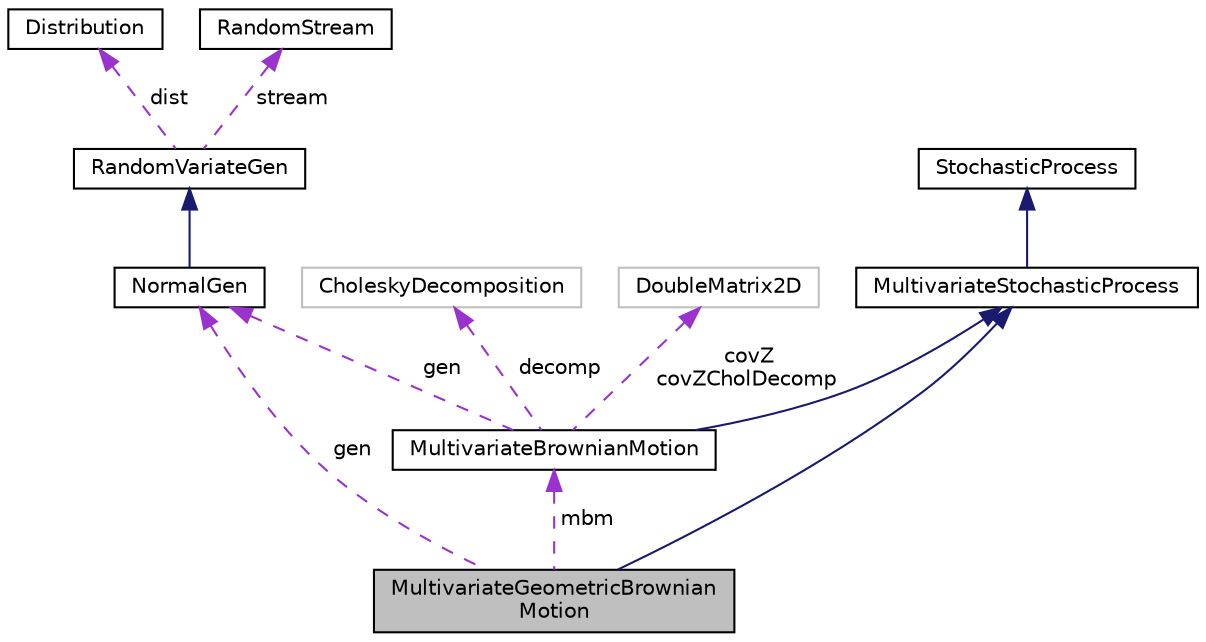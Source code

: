digraph "MultivariateGeometricBrownianMotion"
{
 // INTERACTIVE_SVG=YES
  bgcolor="transparent";
  edge [fontname="Helvetica",fontsize="10",labelfontname="Helvetica",labelfontsize="10"];
  node [fontname="Helvetica",fontsize="10",shape=record];
  Node3 [label="MultivariateGeometricBrownian\lMotion",height=0.2,width=0.4,color="black", fillcolor="grey75", style="filled", fontcolor="black"];
  Node4 -> Node3 [dir="back",color="midnightblue",fontsize="10",style="solid",fontname="Helvetica"];
  Node4 [label="MultivariateStochasticProcess",height=0.2,width=0.4,color="black",URL="$d5/d45/classumontreal_1_1ssj_1_1stochprocess_1_1MultivariateStochasticProcess.html",tooltip="This class is a multivariate version of StochasticProcess where the process evolves in the -dimension..."];
  Node5 -> Node4 [dir="back",color="midnightblue",fontsize="10",style="solid",fontname="Helvetica"];
  Node5 [label="StochasticProcess",height=0.2,width=0.4,color="black",URL="$d9/d28/classumontreal_1_1ssj_1_1stochprocess_1_1StochasticProcess.html",tooltip="Abstract base class for a stochastic process  sampled (or observed) at a finite number of time points..."];
  Node6 -> Node3 [dir="back",color="darkorchid3",fontsize="10",style="dashed",label=" gen" ,fontname="Helvetica"];
  Node6 [label="NormalGen",height=0.2,width=0.4,color="black",URL="$dd/d08/classumontreal_1_1ssj_1_1randvar_1_1NormalGen.html",tooltip="This class implements methods for generating random variates from the normal distribution ..."];
  Node7 -> Node6 [dir="back",color="midnightblue",fontsize="10",style="solid",fontname="Helvetica"];
  Node7 [label="RandomVariateGen",height=0.2,width=0.4,color="black",URL="$de/de0/classumontreal_1_1ssj_1_1randvar_1_1RandomVariateGen.html",tooltip="This is the base class for all random variate generators over the real line. "];
  Node8 -> Node7 [dir="back",color="darkorchid3",fontsize="10",style="dashed",label=" dist" ,fontname="Helvetica"];
  Node8 [label="Distribution",height=0.2,width=0.4,color="black",URL="$d6/dd2/interfaceumontreal_1_1ssj_1_1probdist_1_1Distribution.html",tooltip="This interface should be implemented by all classes supporting discrete and continuous distributions..."];
  Node9 -> Node7 [dir="back",color="darkorchid3",fontsize="10",style="dashed",label=" stream" ,fontname="Helvetica"];
  Node9 [label="RandomStream",height=0.2,width=0.4,color="black",URL="$d1/d7c/interfaceumontreal_1_1ssj_1_1rng_1_1RandomStream.html",tooltip="This interface defines the basic structures to handle multiple streams of uniform (pseudo)random numb..."];
  Node10 -> Node3 [dir="back",color="darkorchid3",fontsize="10",style="dashed",label=" mbm" ,fontname="Helvetica"];
  Node10 [label="MultivariateBrownianMotion",height=0.2,width=0.4,color="black",URL="$d5/d10/classumontreal_1_1ssj_1_1stochprocess_1_1MultivariateBrownianMotion.html",tooltip="This class represents a multivariate Brownian motion process , sampled at times . ..."];
  Node4 -> Node10 [dir="back",color="midnightblue",fontsize="10",style="solid",fontname="Helvetica"];
  Node11 -> Node10 [dir="back",color="darkorchid3",fontsize="10",style="dashed",label=" decomp" ,fontname="Helvetica"];
  Node11 [label="CholeskyDecomposition",height=0.2,width=0.4,color="grey75"];
  Node6 -> Node10 [dir="back",color="darkorchid3",fontsize="10",style="dashed",label=" gen" ,fontname="Helvetica"];
  Node12 -> Node10 [dir="back",color="darkorchid3",fontsize="10",style="dashed",label=" covZ\ncovZCholDecomp" ,fontname="Helvetica"];
  Node12 [label="DoubleMatrix2D",height=0.2,width=0.4,color="grey75"];
}
